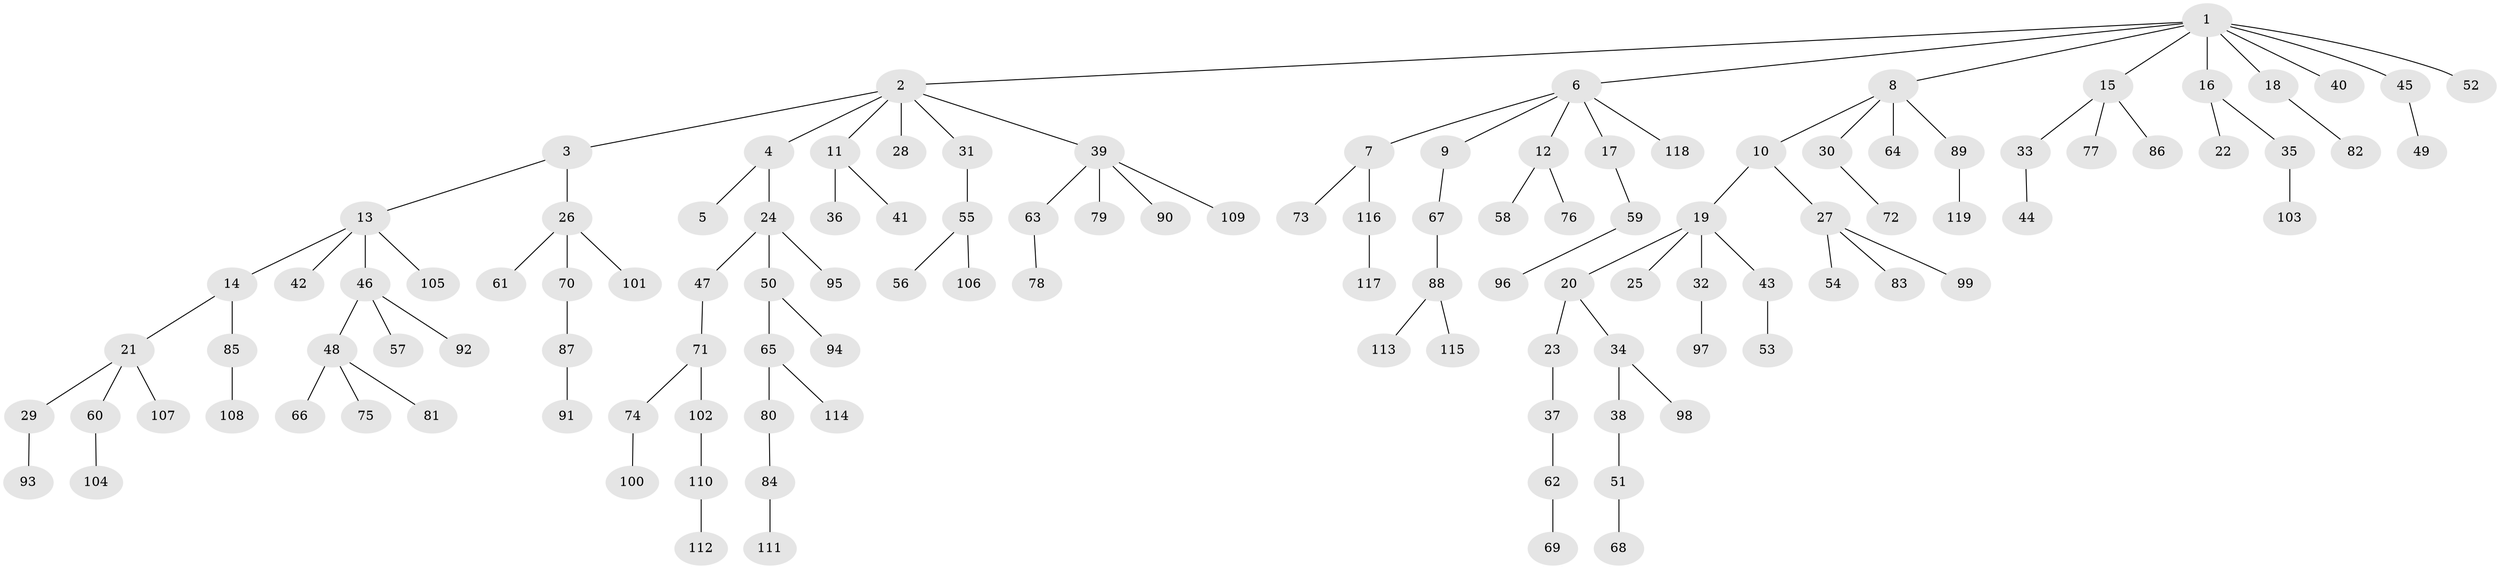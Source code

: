 // Generated by graph-tools (version 1.1) at 2025/11/02/27/25 16:11:28]
// undirected, 119 vertices, 118 edges
graph export_dot {
graph [start="1"]
  node [color=gray90,style=filled];
  1;
  2;
  3;
  4;
  5;
  6;
  7;
  8;
  9;
  10;
  11;
  12;
  13;
  14;
  15;
  16;
  17;
  18;
  19;
  20;
  21;
  22;
  23;
  24;
  25;
  26;
  27;
  28;
  29;
  30;
  31;
  32;
  33;
  34;
  35;
  36;
  37;
  38;
  39;
  40;
  41;
  42;
  43;
  44;
  45;
  46;
  47;
  48;
  49;
  50;
  51;
  52;
  53;
  54;
  55;
  56;
  57;
  58;
  59;
  60;
  61;
  62;
  63;
  64;
  65;
  66;
  67;
  68;
  69;
  70;
  71;
  72;
  73;
  74;
  75;
  76;
  77;
  78;
  79;
  80;
  81;
  82;
  83;
  84;
  85;
  86;
  87;
  88;
  89;
  90;
  91;
  92;
  93;
  94;
  95;
  96;
  97;
  98;
  99;
  100;
  101;
  102;
  103;
  104;
  105;
  106;
  107;
  108;
  109;
  110;
  111;
  112;
  113;
  114;
  115;
  116;
  117;
  118;
  119;
  1 -- 2;
  1 -- 6;
  1 -- 8;
  1 -- 15;
  1 -- 16;
  1 -- 18;
  1 -- 40;
  1 -- 45;
  1 -- 52;
  2 -- 3;
  2 -- 4;
  2 -- 11;
  2 -- 28;
  2 -- 31;
  2 -- 39;
  3 -- 13;
  3 -- 26;
  4 -- 5;
  4 -- 24;
  6 -- 7;
  6 -- 9;
  6 -- 12;
  6 -- 17;
  6 -- 118;
  7 -- 73;
  7 -- 116;
  8 -- 10;
  8 -- 30;
  8 -- 64;
  8 -- 89;
  9 -- 67;
  10 -- 19;
  10 -- 27;
  11 -- 36;
  11 -- 41;
  12 -- 58;
  12 -- 76;
  13 -- 14;
  13 -- 42;
  13 -- 46;
  13 -- 105;
  14 -- 21;
  14 -- 85;
  15 -- 33;
  15 -- 77;
  15 -- 86;
  16 -- 22;
  16 -- 35;
  17 -- 59;
  18 -- 82;
  19 -- 20;
  19 -- 25;
  19 -- 32;
  19 -- 43;
  20 -- 23;
  20 -- 34;
  21 -- 29;
  21 -- 60;
  21 -- 107;
  23 -- 37;
  24 -- 47;
  24 -- 50;
  24 -- 95;
  26 -- 61;
  26 -- 70;
  26 -- 101;
  27 -- 54;
  27 -- 83;
  27 -- 99;
  29 -- 93;
  30 -- 72;
  31 -- 55;
  32 -- 97;
  33 -- 44;
  34 -- 38;
  34 -- 98;
  35 -- 103;
  37 -- 62;
  38 -- 51;
  39 -- 63;
  39 -- 79;
  39 -- 90;
  39 -- 109;
  43 -- 53;
  45 -- 49;
  46 -- 48;
  46 -- 57;
  46 -- 92;
  47 -- 71;
  48 -- 66;
  48 -- 75;
  48 -- 81;
  50 -- 65;
  50 -- 94;
  51 -- 68;
  55 -- 56;
  55 -- 106;
  59 -- 96;
  60 -- 104;
  62 -- 69;
  63 -- 78;
  65 -- 80;
  65 -- 114;
  67 -- 88;
  70 -- 87;
  71 -- 74;
  71 -- 102;
  74 -- 100;
  80 -- 84;
  84 -- 111;
  85 -- 108;
  87 -- 91;
  88 -- 113;
  88 -- 115;
  89 -- 119;
  102 -- 110;
  110 -- 112;
  116 -- 117;
}

